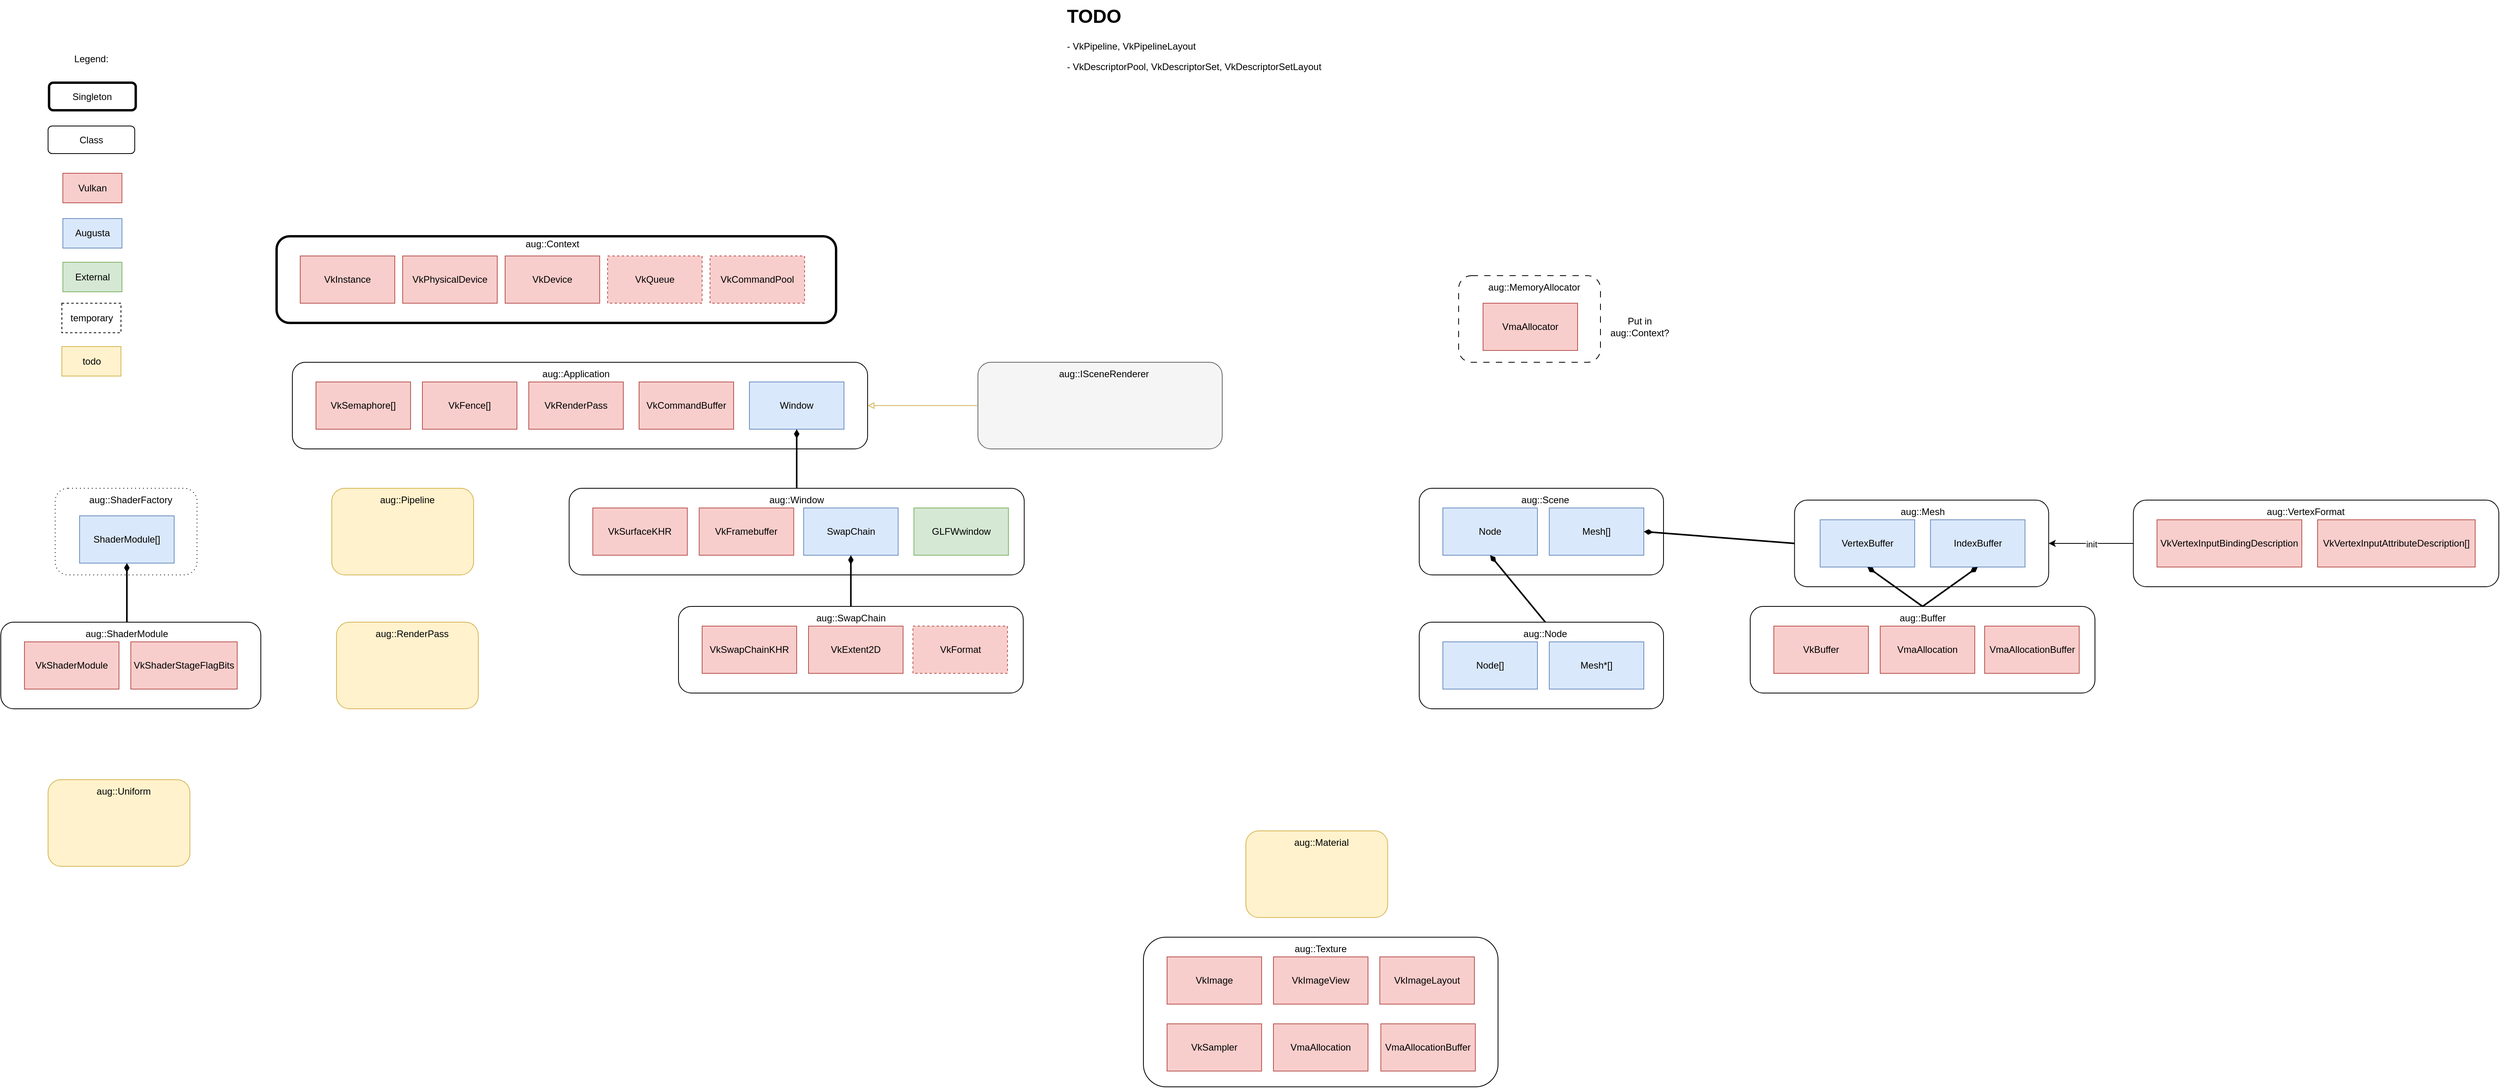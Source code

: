 <mxfile version="26.1.0">
  <diagram name="Page-1" id="M-gKZGiricoeosnPaXWC">
    <mxGraphModel dx="3582" dy="2645" grid="1" gridSize="10" guides="1" tooltips="1" connect="1" arrows="1" fold="1" page="1" pageScale="1" pageWidth="827" pageHeight="1169" math="0" shadow="0">
      <root>
        <mxCell id="0" />
        <mxCell id="1" parent="0" />
        <mxCell id="n2kh0YCEqvJ2ROsxbAbJ-4" value="" style="rounded=1;whiteSpace=wrap;html=1;strokeWidth=3;" parent="1" vertex="1">
          <mxGeometry x="50" y="60" width="710" height="110" as="geometry" />
        </mxCell>
        <mxCell id="n2kh0YCEqvJ2ROsxbAbJ-1" value="VkInstance" style="rounded=0;whiteSpace=wrap;html=1;fillColor=#f8cecc;strokeColor=#b85450;" parent="1" vertex="1">
          <mxGeometry x="80" y="85" width="120" height="60" as="geometry" />
        </mxCell>
        <mxCell id="n2kh0YCEqvJ2ROsxbAbJ-2" value="VkPhysicalDevice" style="rounded=0;whiteSpace=wrap;html=1;fillColor=#f8cecc;strokeColor=#b85450;" parent="1" vertex="1">
          <mxGeometry x="210" y="85" width="120" height="60" as="geometry" />
        </mxCell>
        <mxCell id="n2kh0YCEqvJ2ROsxbAbJ-3" value="Vk&lt;span style=&quot;background-color: transparent; color: light-dark(rgb(0, 0, 0), rgb(255, 255, 255));&quot;&gt;Device&lt;/span&gt;" style="rounded=0;whiteSpace=wrap;html=1;fillColor=#f8cecc;strokeColor=#b85450;" parent="1" vertex="1">
          <mxGeometry x="340" y="85" width="120" height="60" as="geometry" />
        </mxCell>
        <mxCell id="n2kh0YCEqvJ2ROsxbAbJ-5" value="aug::Context" style="text;html=1;align=center;verticalAlign=middle;whiteSpace=wrap;rounded=0;" parent="1" vertex="1">
          <mxGeometry x="370" y="55" width="60" height="30" as="geometry" />
        </mxCell>
        <mxCell id="n2kh0YCEqvJ2ROsxbAbJ-6" value="VkQueue" style="rounded=0;whiteSpace=wrap;html=1;dashed=1;fillColor=#f8cecc;strokeColor=#b85450;" parent="1" vertex="1">
          <mxGeometry x="470" y="85" width="120" height="60" as="geometry" />
        </mxCell>
        <mxCell id="n2kh0YCEqvJ2ROsxbAbJ-7" value="VkCommandPool" style="rounded=0;whiteSpace=wrap;html=1;dashed=1;fillColor=#f8cecc;strokeColor=#b85450;" parent="1" vertex="1">
          <mxGeometry x="600" y="85" width="120" height="60" as="geometry" />
        </mxCell>
        <mxCell id="n2kh0YCEqvJ2ROsxbAbJ-8" value="" style="rounded=1;whiteSpace=wrap;html=1;" parent="1" vertex="1">
          <mxGeometry x="421.25" y="380" width="577.5" height="110" as="geometry" />
        </mxCell>
        <mxCell id="n2kh0YCEqvJ2ROsxbAbJ-9" value="VkSurfaceKHR" style="rounded=0;whiteSpace=wrap;html=1;fillColor=#f8cecc;strokeColor=#b85450;" parent="1" vertex="1">
          <mxGeometry x="451.25" y="405" width="120" height="60" as="geometry" />
        </mxCell>
        <mxCell id="n2kh0YCEqvJ2ROsxbAbJ-10" value="VkFramebuffer" style="rounded=0;whiteSpace=wrap;html=1;fillColor=#f8cecc;strokeColor=#b85450;" parent="1" vertex="1">
          <mxGeometry x="586.25" y="405" width="120" height="60" as="geometry" />
        </mxCell>
        <mxCell id="n2kh0YCEqvJ2ROsxbAbJ-11" value="aug::Window" style="text;html=1;align=center;verticalAlign=middle;whiteSpace=wrap;rounded=0;" parent="1" vertex="1">
          <mxGeometry x="680" y="380" width="60" height="30" as="geometry" />
        </mxCell>
        <mxCell id="n2kh0YCEqvJ2ROsxbAbJ-12" value="SwapChain" style="rounded=0;whiteSpace=wrap;html=1;fillColor=#dae8fc;strokeColor=#6c8ebf;" parent="1" vertex="1">
          <mxGeometry x="718.75" y="405" width="120" height="60" as="geometry" />
        </mxCell>
        <mxCell id="n2kh0YCEqvJ2ROsxbAbJ-13" value="" style="rounded=1;whiteSpace=wrap;html=1;" parent="1" vertex="1">
          <mxGeometry x="560" y="530" width="437.5" height="110" as="geometry" />
        </mxCell>
        <mxCell id="n2kh0YCEqvJ2ROsxbAbJ-14" value="VkSwapChainKHR" style="rounded=0;whiteSpace=wrap;html=1;fillColor=#f8cecc;strokeColor=#b85450;" parent="1" vertex="1">
          <mxGeometry x="590" y="555" width="120" height="60" as="geometry" />
        </mxCell>
        <mxCell id="n2kh0YCEqvJ2ROsxbAbJ-15" value="VkExtent2D" style="rounded=0;whiteSpace=wrap;html=1;fillColor=#f8cecc;strokeColor=#b85450;" parent="1" vertex="1">
          <mxGeometry x="725" y="555" width="120" height="60" as="geometry" />
        </mxCell>
        <mxCell id="n2kh0YCEqvJ2ROsxbAbJ-16" value="aug::SwapChain" style="text;html=1;align=center;verticalAlign=middle;whiteSpace=wrap;rounded=0;" parent="1" vertex="1">
          <mxGeometry x="748.75" y="530" width="60" height="30" as="geometry" />
        </mxCell>
        <mxCell id="n2kh0YCEqvJ2ROsxbAbJ-17" value="VkFormat" style="rounded=0;whiteSpace=wrap;html=1;fillColor=#f8cecc;strokeColor=#b85450;dashed=1;" parent="1" vertex="1">
          <mxGeometry x="857.5" y="555" width="120" height="60" as="geometry" />
        </mxCell>
        <mxCell id="n2kh0YCEqvJ2ROsxbAbJ-18" value="GLFWwindow" style="rounded=0;whiteSpace=wrap;html=1;fillColor=#d5e8d4;strokeColor=#82b366;" parent="1" vertex="1">
          <mxGeometry x="858.75" y="405" width="120" height="60" as="geometry" />
        </mxCell>
        <mxCell id="n2kh0YCEqvJ2ROsxbAbJ-19" value="" style="endArrow=diamondThin;html=1;strokeWidth=2;rounded=0;exitX=0.5;exitY=0;exitDx=0;exitDy=0;entryX=0.5;entryY=1;entryDx=0;entryDy=0;endFill=1;" parent="1" source="n2kh0YCEqvJ2ROsxbAbJ-13" target="n2kh0YCEqvJ2ROsxbAbJ-12" edge="1">
          <mxGeometry width="50" height="50" relative="1" as="geometry">
            <mxPoint x="718.75" y="510" as="sourcePoint" />
            <mxPoint x="818.75" y="420" as="targetPoint" />
          </mxGeometry>
        </mxCell>
        <mxCell id="n2kh0YCEqvJ2ROsxbAbJ-21" value="" style="rounded=1;whiteSpace=wrap;html=1;" parent="1" vertex="1">
          <mxGeometry x="70" y="220" width="730" height="110" as="geometry" />
        </mxCell>
        <mxCell id="n2kh0YCEqvJ2ROsxbAbJ-22" value="VkSemaphore[]" style="rounded=0;whiteSpace=wrap;html=1;fillColor=#f8cecc;strokeColor=#b85450;" parent="1" vertex="1">
          <mxGeometry x="100" y="245" width="120" height="60" as="geometry" />
        </mxCell>
        <mxCell id="n2kh0YCEqvJ2ROsxbAbJ-23" value="VkFence[]" style="rounded=0;whiteSpace=wrap;html=1;fillColor=#f8cecc;strokeColor=#b85450;" parent="1" vertex="1">
          <mxGeometry x="235" y="245" width="120" height="60" as="geometry" />
        </mxCell>
        <mxCell id="n2kh0YCEqvJ2ROsxbAbJ-24" value="aug::Application" style="text;html=1;align=center;verticalAlign=middle;whiteSpace=wrap;rounded=0;" parent="1" vertex="1">
          <mxGeometry x="400" y="220" width="60" height="30" as="geometry" />
        </mxCell>
        <mxCell id="n2kh0YCEqvJ2ROsxbAbJ-25" value="Window" style="rounded=0;whiteSpace=wrap;html=1;fillColor=#dae8fc;strokeColor=#6c8ebf;" parent="1" vertex="1">
          <mxGeometry x="650" y="245" width="120" height="60" as="geometry" />
        </mxCell>
        <mxCell id="n2kh0YCEqvJ2ROsxbAbJ-26" value="VkRenderPass" style="rounded=0;whiteSpace=wrap;html=1;fillColor=#f8cecc;strokeColor=#b85450;" parent="1" vertex="1">
          <mxGeometry x="370" y="245" width="120" height="60" as="geometry" />
        </mxCell>
        <mxCell id="n2kh0YCEqvJ2ROsxbAbJ-27" value="VkCommandBuffer" style="rounded=0;whiteSpace=wrap;html=1;fillColor=#f8cecc;strokeColor=#b85450;" parent="1" vertex="1">
          <mxGeometry x="510" y="245" width="120" height="60" as="geometry" />
        </mxCell>
        <mxCell id="n2kh0YCEqvJ2ROsxbAbJ-28" value="" style="endArrow=diamondThin;html=1;strokeWidth=2;rounded=0;entryX=0.5;entryY=1;entryDx=0;entryDy=0;exitX=0.5;exitY=0;exitDx=0;exitDy=0;endFill=1;" parent="1" source="n2kh0YCEqvJ2ROsxbAbJ-11" target="n2kh0YCEqvJ2ROsxbAbJ-25" edge="1">
          <mxGeometry width="50" height="50" relative="1" as="geometry">
            <mxPoint x="450" y="280" as="sourcePoint" />
            <mxPoint x="500" y="230" as="targetPoint" />
          </mxGeometry>
        </mxCell>
        <mxCell id="n2kh0YCEqvJ2ROsxbAbJ-29" value="" style="rounded=1;whiteSpace=wrap;html=1;strokeWidth=3;" parent="1" vertex="1">
          <mxGeometry x="-238.75" y="-135" width="110" height="35" as="geometry" />
        </mxCell>
        <mxCell id="n2kh0YCEqvJ2ROsxbAbJ-30" value="Singleton" style="text;html=1;align=center;verticalAlign=middle;whiteSpace=wrap;rounded=0;" parent="1" vertex="1">
          <mxGeometry x="-213.75" y="-132.5" width="60" height="30" as="geometry" />
        </mxCell>
        <mxCell id="n2kh0YCEqvJ2ROsxbAbJ-31" value="" style="rounded=1;whiteSpace=wrap;html=1;strokeWidth=1;" parent="1" vertex="1">
          <mxGeometry x="-240" y="-80" width="110" height="35" as="geometry" />
        </mxCell>
        <mxCell id="n2kh0YCEqvJ2ROsxbAbJ-32" value="Class" style="text;html=1;align=center;verticalAlign=middle;whiteSpace=wrap;rounded=0;" parent="1" vertex="1">
          <mxGeometry x="-215" y="-77.5" width="60" height="30" as="geometry" />
        </mxCell>
        <mxCell id="n2kh0YCEqvJ2ROsxbAbJ-33" value="Legend:" style="text;html=1;align=center;verticalAlign=middle;whiteSpace=wrap;rounded=0;" parent="1" vertex="1">
          <mxGeometry x="-215" y="-180" width="60" height="30" as="geometry" />
        </mxCell>
        <mxCell id="n2kh0YCEqvJ2ROsxbAbJ-34" value="Vulkan" style="rounded=0;whiteSpace=wrap;html=1;fillColor=#f8cecc;strokeColor=#b85450;" parent="1" vertex="1">
          <mxGeometry x="-221.25" y="-20" width="75" height="37.5" as="geometry" />
        </mxCell>
        <mxCell id="n2kh0YCEqvJ2ROsxbAbJ-35" value="Augusta" style="rounded=0;whiteSpace=wrap;html=1;fillColor=#dae8fc;strokeColor=#6c8ebf;" parent="1" vertex="1">
          <mxGeometry x="-221.25" y="37.5" width="75" height="37.5" as="geometry" />
        </mxCell>
        <mxCell id="n2kh0YCEqvJ2ROsxbAbJ-36" value="External" style="rounded=0;whiteSpace=wrap;html=1;fillColor=#d5e8d4;strokeColor=#82b366;" parent="1" vertex="1">
          <mxGeometry x="-221.25" y="93" width="75" height="37.5" as="geometry" />
        </mxCell>
        <mxCell id="n2kh0YCEqvJ2ROsxbAbJ-37" value="" style="rounded=1;whiteSpace=wrap;html=1;" parent="1" vertex="1">
          <mxGeometry x="1920" y="530" width="437.5" height="110" as="geometry" />
        </mxCell>
        <mxCell id="n2kh0YCEqvJ2ROsxbAbJ-38" value="VkBuffer" style="rounded=0;whiteSpace=wrap;html=1;fillColor=#f8cecc;strokeColor=#b85450;" parent="1" vertex="1">
          <mxGeometry x="1950" y="555" width="120" height="60" as="geometry" />
        </mxCell>
        <mxCell id="n2kh0YCEqvJ2ROsxbAbJ-39" value="VmaAllocation" style="rounded=0;whiteSpace=wrap;html=1;fillColor=#f8cecc;strokeColor=#b85450;" parent="1" vertex="1">
          <mxGeometry x="2085" y="555" width="120" height="60" as="geometry" />
        </mxCell>
        <mxCell id="n2kh0YCEqvJ2ROsxbAbJ-40" value="aug::Buffer" style="text;html=1;align=center;verticalAlign=middle;whiteSpace=wrap;rounded=0;" parent="1" vertex="1">
          <mxGeometry x="2108.75" y="530" width="60" height="30" as="geometry" />
        </mxCell>
        <mxCell id="n2kh0YCEqvJ2ROsxbAbJ-41" value="VmaAllocationBuffer" style="rounded=0;whiteSpace=wrap;html=1;fillColor=#f8cecc;strokeColor=#b85450;" parent="1" vertex="1">
          <mxGeometry x="2217.5" y="555" width="120" height="60" as="geometry" />
        </mxCell>
        <mxCell id="n2kh0YCEqvJ2ROsxbAbJ-43" value="temporary" style="rounded=0;whiteSpace=wrap;html=1;dashed=1;" parent="1" vertex="1">
          <mxGeometry x="-222.5" y="145" width="75" height="37.5" as="geometry" />
        </mxCell>
        <mxCell id="n2kh0YCEqvJ2ROsxbAbJ-44" value="" style="rounded=1;whiteSpace=wrap;html=1;" parent="1" vertex="1">
          <mxGeometry x="1976.25" y="395" width="322.5" height="110" as="geometry" />
        </mxCell>
        <mxCell id="n2kh0YCEqvJ2ROsxbAbJ-45" value="VertexBuffer" style="rounded=0;whiteSpace=wrap;html=1;fillColor=#dae8fc;strokeColor=#6c8ebf;" parent="1" vertex="1">
          <mxGeometry x="2008.75" y="420" width="120" height="60" as="geometry" />
        </mxCell>
        <mxCell id="n2kh0YCEqvJ2ROsxbAbJ-47" value="aug::Mesh" style="text;html=1;align=center;verticalAlign=middle;whiteSpace=wrap;rounded=0;" parent="1" vertex="1">
          <mxGeometry x="2108.75" y="395" width="60" height="30" as="geometry" />
        </mxCell>
        <mxCell id="n2kh0YCEqvJ2ROsxbAbJ-49" value="IndexBuffer" style="rounded=0;whiteSpace=wrap;html=1;fillColor=#dae8fc;strokeColor=#6c8ebf;" parent="1" vertex="1">
          <mxGeometry x="2148.75" y="420" width="120" height="60" as="geometry" />
        </mxCell>
        <mxCell id="n2kh0YCEqvJ2ROsxbAbJ-51" value="" style="endArrow=diamondThin;html=1;strokeWidth=2;rounded=0;entryX=0.5;entryY=1;entryDx=0;entryDy=0;exitX=0.5;exitY=0;exitDx=0;exitDy=0;endFill=1;" parent="1" source="n2kh0YCEqvJ2ROsxbAbJ-40" target="n2kh0YCEqvJ2ROsxbAbJ-45" edge="1">
          <mxGeometry width="50" height="50" relative="1" as="geometry">
            <mxPoint x="2570" y="280" as="sourcePoint" />
            <mxPoint x="2620" y="230" as="targetPoint" />
          </mxGeometry>
        </mxCell>
        <mxCell id="n2kh0YCEqvJ2ROsxbAbJ-52" value="" style="endArrow=diamondThin;html=1;strokeWidth=2;rounded=0;exitX=0.5;exitY=0;exitDx=0;exitDy=0;endFill=1;entryX=0.5;entryY=1;entryDx=0;entryDy=0;" parent="1" source="n2kh0YCEqvJ2ROsxbAbJ-40" target="n2kh0YCEqvJ2ROsxbAbJ-49" edge="1">
          <mxGeometry width="50" height="50" relative="1" as="geometry">
            <mxPoint x="2570" y="280" as="sourcePoint" />
            <mxPoint x="2240" y="250" as="targetPoint" />
          </mxGeometry>
        </mxCell>
        <mxCell id="TUPYy8MsdaiW_5QVXkBf-1" value="" style="rounded=1;whiteSpace=wrap;html=1;" vertex="1" parent="1">
          <mxGeometry x="-300" y="550" width="330" height="110" as="geometry" />
        </mxCell>
        <mxCell id="TUPYy8MsdaiW_5QVXkBf-2" value="VkShaderModule" style="rounded=0;whiteSpace=wrap;html=1;fillColor=#f8cecc;strokeColor=#b85450;" vertex="1" parent="1">
          <mxGeometry x="-270" y="575" width="120" height="60" as="geometry" />
        </mxCell>
        <mxCell id="TUPYy8MsdaiW_5QVXkBf-3" value="&lt;font&gt;VkShaderStageFlagBits&lt;/font&gt;" style="rounded=0;whiteSpace=wrap;html=1;fillColor=#f8cecc;strokeColor=#b85450;" vertex="1" parent="1">
          <mxGeometry x="-135" y="575" width="135" height="60" as="geometry" />
        </mxCell>
        <mxCell id="TUPYy8MsdaiW_5QVXkBf-4" value="aug::ShaderModule" style="text;html=1;align=center;verticalAlign=middle;whiteSpace=wrap;rounded=0;" vertex="1" parent="1">
          <mxGeometry x="-170" y="550" width="60" height="30" as="geometry" />
        </mxCell>
        <mxCell id="TUPYy8MsdaiW_5QVXkBf-7" value="todo" style="rounded=0;whiteSpace=wrap;html=1;fillColor=#fff2cc;strokeColor=#d6b656;" vertex="1" parent="1">
          <mxGeometry x="-222.5" y="200" width="75" height="37.5" as="geometry" />
        </mxCell>
        <mxCell id="TUPYy8MsdaiW_5QVXkBf-8" value="" style="rounded=1;whiteSpace=wrap;html=1;dashed=1;dashPattern=1 4;" vertex="1" parent="1">
          <mxGeometry x="-231" y="380" width="180" height="110" as="geometry" />
        </mxCell>
        <mxCell id="TUPYy8MsdaiW_5QVXkBf-9" value="aug::ShaderFactory" style="text;html=1;align=center;verticalAlign=middle;whiteSpace=wrap;rounded=0;" vertex="1" parent="1">
          <mxGeometry x="-165" y="380" width="60" height="30" as="geometry" />
        </mxCell>
        <mxCell id="TUPYy8MsdaiW_5QVXkBf-15" style="edgeStyle=orthogonalEdgeStyle;rounded=0;orthogonalLoop=1;jettySize=auto;html=1;exitX=0;exitY=0.5;exitDx=0;exitDy=0;entryX=1;entryY=0.5;entryDx=0;entryDy=0;" edge="1" parent="1" source="TUPYy8MsdaiW_5QVXkBf-10" target="n2kh0YCEqvJ2ROsxbAbJ-44">
          <mxGeometry relative="1" as="geometry">
            <Array as="points">
              <mxPoint x="2346.25" y="450" />
              <mxPoint x="2346.25" y="450" />
            </Array>
          </mxGeometry>
        </mxCell>
        <mxCell id="TUPYy8MsdaiW_5QVXkBf-16" value="init" style="edgeLabel;html=1;align=center;verticalAlign=middle;resizable=0;points=[];" vertex="1" connectable="0" parent="TUPYy8MsdaiW_5QVXkBf-15">
          <mxGeometry x="-0.009" y="1" relative="1" as="geometry">
            <mxPoint as="offset" />
          </mxGeometry>
        </mxCell>
        <mxCell id="TUPYy8MsdaiW_5QVXkBf-10" value="" style="rounded=1;whiteSpace=wrap;html=1;" vertex="1" parent="1">
          <mxGeometry x="2406.25" y="395" width="463.75" height="110" as="geometry" />
        </mxCell>
        <mxCell id="TUPYy8MsdaiW_5QVXkBf-11" value="&lt;font&gt;VkVertexInputBindingDescription&lt;/font&gt;" style="rounded=0;whiteSpace=wrap;html=1;fillColor=#f8cecc;strokeColor=#b85450;" vertex="1" parent="1">
          <mxGeometry x="2436.25" y="420" width="183.75" height="60" as="geometry" />
        </mxCell>
        <mxCell id="TUPYy8MsdaiW_5QVXkBf-12" value="VkVertexInputAttributeDescription[]" style="rounded=0;whiteSpace=wrap;html=1;fillColor=#f8cecc;strokeColor=#b85450;" vertex="1" parent="1">
          <mxGeometry x="2640" y="420" width="200" height="60" as="geometry" />
        </mxCell>
        <mxCell id="TUPYy8MsdaiW_5QVXkBf-13" value="aug::VertexFormat" style="text;html=1;align=center;verticalAlign=middle;whiteSpace=wrap;rounded=0;" vertex="1" parent="1">
          <mxGeometry x="2595" y="395" width="60" height="30" as="geometry" />
        </mxCell>
        <mxCell id="TUPYy8MsdaiW_5QVXkBf-17" value="ShaderModule[]" style="rounded=0;whiteSpace=wrap;html=1;fillColor=#dae8fc;strokeColor=#6c8ebf;" vertex="1" parent="1">
          <mxGeometry x="-200" y="415" width="120" height="60" as="geometry" />
        </mxCell>
        <mxCell id="TUPYy8MsdaiW_5QVXkBf-18" value="" style="endArrow=diamondThin;html=1;strokeWidth=2;rounded=0;entryX=0.5;entryY=1;entryDx=0;entryDy=0;exitX=0.5;exitY=0;exitDx=0;exitDy=0;endFill=1;" edge="1" parent="1" source="TUPYy8MsdaiW_5QVXkBf-4" target="TUPYy8MsdaiW_5QVXkBf-17">
          <mxGeometry width="50" height="50" relative="1" as="geometry">
            <mxPoint x="-821" y="450" as="sourcePoint" />
            <mxPoint x="-771" y="400" as="targetPoint" />
          </mxGeometry>
        </mxCell>
        <mxCell id="TUPYy8MsdaiW_5QVXkBf-19" value="" style="rounded=1;whiteSpace=wrap;html=1;" vertex="1" parent="1">
          <mxGeometry x="1500" y="380" width="310" height="110" as="geometry" />
        </mxCell>
        <mxCell id="TUPYy8MsdaiW_5QVXkBf-20" value="Node" style="rounded=0;whiteSpace=wrap;html=1;fillColor=#dae8fc;strokeColor=#6c8ebf;" vertex="1" parent="1">
          <mxGeometry x="1530" y="405" width="120" height="60" as="geometry" />
        </mxCell>
        <mxCell id="TUPYy8MsdaiW_5QVXkBf-21" value="&lt;font&gt;Mesh[]&lt;/font&gt;" style="rounded=0;whiteSpace=wrap;html=1;fillColor=#dae8fc;strokeColor=#6c8ebf;" vertex="1" parent="1">
          <mxGeometry x="1665" y="405" width="120" height="60" as="geometry" />
        </mxCell>
        <mxCell id="TUPYy8MsdaiW_5QVXkBf-22" value="aug::Scene" style="text;html=1;align=center;verticalAlign=middle;whiteSpace=wrap;rounded=0;" vertex="1" parent="1">
          <mxGeometry x="1630" y="380" width="60" height="30" as="geometry" />
        </mxCell>
        <mxCell id="TUPYy8MsdaiW_5QVXkBf-23" value="" style="rounded=1;whiteSpace=wrap;html=1;" vertex="1" parent="1">
          <mxGeometry x="1500" y="550" width="310" height="110" as="geometry" />
        </mxCell>
        <mxCell id="TUPYy8MsdaiW_5QVXkBf-24" value="Node[]" style="rounded=0;whiteSpace=wrap;html=1;fillColor=#dae8fc;strokeColor=#6c8ebf;" vertex="1" parent="1">
          <mxGeometry x="1530" y="575" width="120" height="60" as="geometry" />
        </mxCell>
        <mxCell id="TUPYy8MsdaiW_5QVXkBf-25" value="&lt;font&gt;Mesh*[]&lt;/font&gt;" style="rounded=0;whiteSpace=wrap;html=1;fillColor=#dae8fc;strokeColor=#6c8ebf;" vertex="1" parent="1">
          <mxGeometry x="1665" y="575" width="120" height="60" as="geometry" />
        </mxCell>
        <mxCell id="TUPYy8MsdaiW_5QVXkBf-26" value="aug::Node" style="text;html=1;align=center;verticalAlign=middle;whiteSpace=wrap;rounded=0;" vertex="1" parent="1">
          <mxGeometry x="1630" y="550" width="60" height="30" as="geometry" />
        </mxCell>
        <mxCell id="TUPYy8MsdaiW_5QVXkBf-28" value="" style="endArrow=diamondThin;html=1;strokeWidth=2;rounded=0;entryX=1;entryY=0.5;entryDx=0;entryDy=0;exitX=0;exitY=0.5;exitDx=0;exitDy=0;endFill=1;" edge="1" parent="1" source="n2kh0YCEqvJ2ROsxbAbJ-44" target="TUPYy8MsdaiW_5QVXkBf-21">
          <mxGeometry width="50" height="50" relative="1" as="geometry">
            <mxPoint x="2149" y="540" as="sourcePoint" />
            <mxPoint x="2079" y="490" as="targetPoint" />
          </mxGeometry>
        </mxCell>
        <mxCell id="TUPYy8MsdaiW_5QVXkBf-29" value="" style="endArrow=diamondThin;html=1;strokeWidth=2;rounded=0;entryX=0.5;entryY=1;entryDx=0;entryDy=0;exitX=0.5;exitY=0;exitDx=0;exitDy=0;endFill=1;" edge="1" parent="1" source="TUPYy8MsdaiW_5QVXkBf-26" target="TUPYy8MsdaiW_5QVXkBf-20">
          <mxGeometry width="50" height="50" relative="1" as="geometry">
            <mxPoint x="1986" y="460" as="sourcePoint" />
            <mxPoint x="1795" y="445" as="targetPoint" />
          </mxGeometry>
        </mxCell>
        <mxCell id="TUPYy8MsdaiW_5QVXkBf-30" value="" style="rounded=1;whiteSpace=wrap;html=1;dashed=1;dashPattern=8 8;" vertex="1" parent="1">
          <mxGeometry x="1550" y="110" width="180" height="110" as="geometry" />
        </mxCell>
        <mxCell id="TUPYy8MsdaiW_5QVXkBf-31" value="aug::MemoryAllocator" style="text;html=1;align=center;verticalAlign=middle;whiteSpace=wrap;rounded=0;" vertex="1" parent="1">
          <mxGeometry x="1616" y="110" width="60" height="30" as="geometry" />
        </mxCell>
        <mxCell id="TUPYy8MsdaiW_5QVXkBf-32" value="VmaAllocator" style="rounded=0;whiteSpace=wrap;html=1;fillColor=#f8cecc;strokeColor=#b85450;" vertex="1" parent="1">
          <mxGeometry x="1581" y="145" width="120" height="60" as="geometry" />
        </mxCell>
        <mxCell id="TUPYy8MsdaiW_5QVXkBf-33" value="Put in aug::Context?" style="text;html=1;align=center;verticalAlign=middle;whiteSpace=wrap;rounded=0;" vertex="1" parent="1">
          <mxGeometry x="1750" y="160" width="60" height="30" as="geometry" />
        </mxCell>
        <mxCell id="TUPYy8MsdaiW_5QVXkBf-34" value="" style="rounded=1;whiteSpace=wrap;html=1;" vertex="1" parent="1">
          <mxGeometry x="1150" y="950" width="450" height="190" as="geometry" />
        </mxCell>
        <mxCell id="TUPYy8MsdaiW_5QVXkBf-35" value="VkImage" style="rounded=0;whiteSpace=wrap;html=1;fillColor=#f8cecc;strokeColor=#b85450;" vertex="1" parent="1">
          <mxGeometry x="1180" y="975" width="120" height="60" as="geometry" />
        </mxCell>
        <mxCell id="TUPYy8MsdaiW_5QVXkBf-36" value="VkImageView" style="rounded=0;whiteSpace=wrap;html=1;fillColor=#f8cecc;strokeColor=#b85450;" vertex="1" parent="1">
          <mxGeometry x="1315" y="975" width="120" height="60" as="geometry" />
        </mxCell>
        <mxCell id="TUPYy8MsdaiW_5QVXkBf-37" value="aug::Texture" style="text;html=1;align=center;verticalAlign=middle;whiteSpace=wrap;rounded=0;" vertex="1" parent="1">
          <mxGeometry x="1345" y="950" width="60" height="30" as="geometry" />
        </mxCell>
        <mxCell id="TUPYy8MsdaiW_5QVXkBf-39" value="VkImageLayout" style="rounded=0;whiteSpace=wrap;html=1;fillColor=#f8cecc;strokeColor=#b85450;" vertex="1" parent="1">
          <mxGeometry x="1450" y="975" width="120" height="60" as="geometry" />
        </mxCell>
        <mxCell id="TUPYy8MsdaiW_5QVXkBf-40" value="VkSampler" style="rounded=0;whiteSpace=wrap;html=1;fillColor=#f8cecc;strokeColor=#b85450;" vertex="1" parent="1">
          <mxGeometry x="1180" y="1060" width="120" height="60" as="geometry" />
        </mxCell>
        <mxCell id="TUPYy8MsdaiW_5QVXkBf-41" value="VmaAllocation" style="rounded=0;whiteSpace=wrap;html=1;fillColor=#f8cecc;strokeColor=#b85450;" vertex="1" parent="1">
          <mxGeometry x="1315" y="1060" width="120" height="60" as="geometry" />
        </mxCell>
        <mxCell id="TUPYy8MsdaiW_5QVXkBf-42" value="VmaAllocationBuffer" style="rounded=0;whiteSpace=wrap;html=1;fillColor=#f8cecc;strokeColor=#b85450;" vertex="1" parent="1">
          <mxGeometry x="1451.25" y="1060" width="120" height="60" as="geometry" />
        </mxCell>
        <mxCell id="TUPYy8MsdaiW_5QVXkBf-44" value="" style="rounded=1;whiteSpace=wrap;html=1;fillColor=#fff2cc;strokeColor=#d6b656;" vertex="1" parent="1">
          <mxGeometry x="1280" y="815" width="180" height="110" as="geometry" />
        </mxCell>
        <mxCell id="TUPYy8MsdaiW_5QVXkBf-45" value="aug::Material" style="text;html=1;align=center;verticalAlign=middle;whiteSpace=wrap;rounded=0;" vertex="1" parent="1">
          <mxGeometry x="1346" y="815" width="60" height="30" as="geometry" />
        </mxCell>
        <mxCell id="TUPYy8MsdaiW_5QVXkBf-46" value="&lt;h1 style=&quot;margin-top: 0px;&quot;&gt;TODO&lt;/h1&gt;&lt;p&gt;- VkPipeline,&lt;span style=&quot;background-color: transparent; color: light-dark(rgb(0, 0, 0), rgb(255, 255, 255));&quot;&gt;&amp;nbsp;VkPipelineLayout&lt;/span&gt;&lt;/p&gt;&lt;p&gt;- VkDescriptorPool, VkDescriptorSet, VkDescriptorSetLayout&lt;/p&gt;" style="text;html=1;whiteSpace=wrap;overflow=hidden;rounded=0;" vertex="1" parent="1">
          <mxGeometry x="1051" y="-240" width="389" height="370" as="geometry" />
        </mxCell>
        <mxCell id="TUPYy8MsdaiW_5QVXkBf-47" value="" style="rounded=1;whiteSpace=wrap;html=1;fillColor=#fff2cc;strokeColor=#d6b656;" vertex="1" parent="1">
          <mxGeometry x="120" y="380" width="180" height="110" as="geometry" />
        </mxCell>
        <mxCell id="TUPYy8MsdaiW_5QVXkBf-48" value="aug::Pipeline" style="text;html=1;align=center;verticalAlign=middle;whiteSpace=wrap;rounded=0;" vertex="1" parent="1">
          <mxGeometry x="186" y="380" width="60" height="30" as="geometry" />
        </mxCell>
        <mxCell id="TUPYy8MsdaiW_5QVXkBf-49" value="" style="rounded=1;whiteSpace=wrap;html=1;fillColor=#fff2cc;strokeColor=#d6b656;" vertex="1" parent="1">
          <mxGeometry x="126" y="550" width="180" height="110" as="geometry" />
        </mxCell>
        <mxCell id="TUPYy8MsdaiW_5QVXkBf-50" value="aug::RenderPass" style="text;html=1;align=center;verticalAlign=middle;whiteSpace=wrap;rounded=0;" vertex="1" parent="1">
          <mxGeometry x="192" y="550" width="60" height="30" as="geometry" />
        </mxCell>
        <mxCell id="TUPYy8MsdaiW_5QVXkBf-51" value="" style="rounded=1;whiteSpace=wrap;html=1;fillColor=#fff2cc;strokeColor=#d6b656;" vertex="1" parent="1">
          <mxGeometry x="-240" y="750" width="180" height="110" as="geometry" />
        </mxCell>
        <mxCell id="TUPYy8MsdaiW_5QVXkBf-52" value="aug::Uniform" style="text;html=1;align=center;verticalAlign=middle;whiteSpace=wrap;rounded=0;" vertex="1" parent="1">
          <mxGeometry x="-174" y="750" width="60" height="30" as="geometry" />
        </mxCell>
        <mxCell id="TUPYy8MsdaiW_5QVXkBf-56" style="edgeStyle=orthogonalEdgeStyle;rounded=0;orthogonalLoop=1;jettySize=auto;html=1;exitX=0;exitY=0.5;exitDx=0;exitDy=0;entryX=1;entryY=0.5;entryDx=0;entryDy=0;endArrow=block;endFill=0;fillColor=#fff2cc;strokeColor=#d6b656;" edge="1" parent="1" source="TUPYy8MsdaiW_5QVXkBf-53" target="n2kh0YCEqvJ2ROsxbAbJ-21">
          <mxGeometry relative="1" as="geometry" />
        </mxCell>
        <mxCell id="TUPYy8MsdaiW_5QVXkBf-53" value="" style="rounded=1;whiteSpace=wrap;html=1;perimeterSpacing=1;shadow=0;glass=0;fillStyle=auto;fillColor=#f5f5f5;fontColor=#333333;strokeColor=#666666;" vertex="1" parent="1">
          <mxGeometry x="940" y="220" width="310" height="110" as="geometry" />
        </mxCell>
        <mxCell id="TUPYy8MsdaiW_5QVXkBf-54" value="aug::ISceneRenderer" style="text;html=1;align=center;verticalAlign=middle;whiteSpace=wrap;rounded=0;" vertex="1" parent="1">
          <mxGeometry x="1070" y="220" width="60" height="30" as="geometry" />
        </mxCell>
      </root>
    </mxGraphModel>
  </diagram>
</mxfile>
